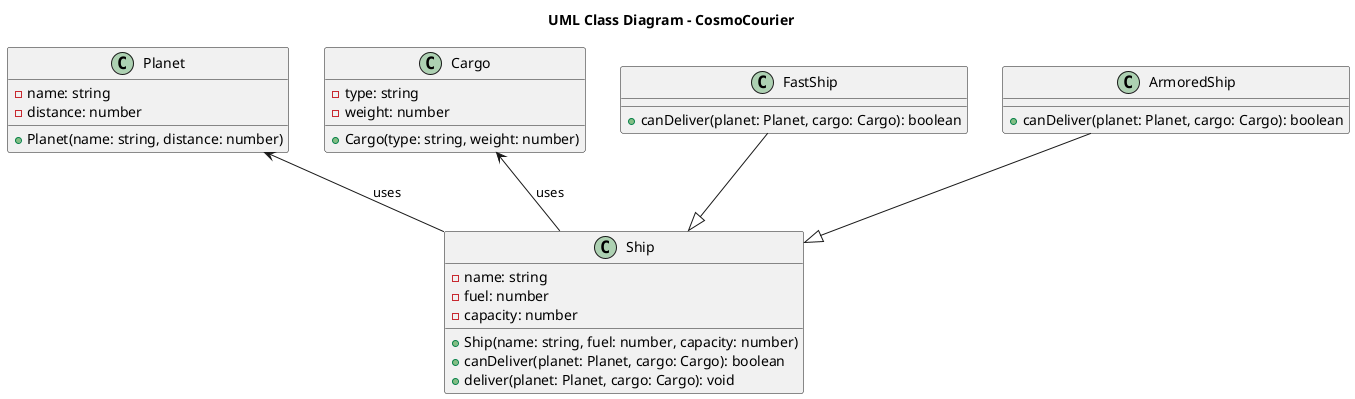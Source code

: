 @startuml
title UML Class Diagram - CosmoCourier 

class Planet {
  - name: string
  - distance: number
  + Planet(name: string, distance: number)
}

class Cargo {
  - type: string
  - weight: number
  + Cargo(type: string, weight: number)
}

class Ship {
  - name: string
  - fuel: number
  - capacity: number
  + Ship(name: string, fuel: number, capacity: number)
  + canDeliver(planet: Planet, cargo: Cargo): boolean
  + deliver(planet: Planet, cargo: Cargo): void
}

class FastShip {
  + canDeliver(planet: Planet, cargo: Cargo): boolean
}

class ArmoredShip {
  + canDeliver(planet: Planet, cargo: Cargo): boolean
}

Planet <-- Ship : uses
Cargo  <-- Ship : uses
FastShip --|> Ship
ArmoredShip --|> Ship
@enduml
